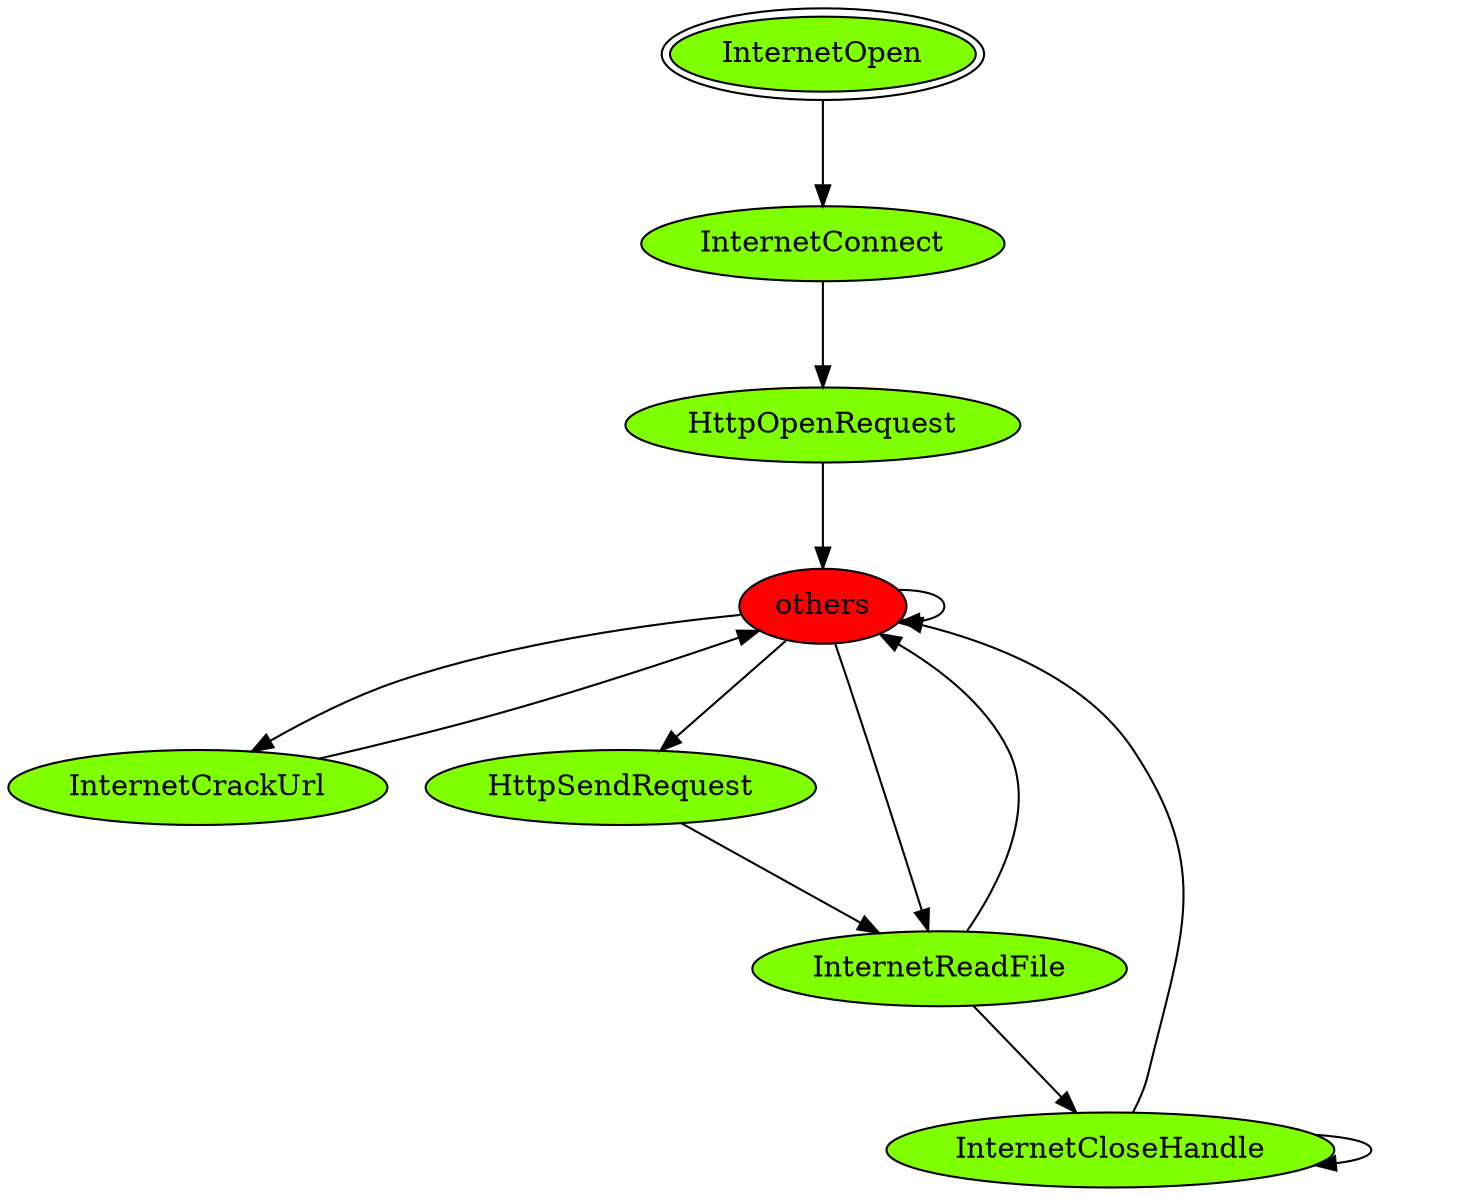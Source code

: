 digraph "./REPORTS/6034/API_PER_CATEGORY/InternetConnect.exe_4724_Windows Internet (WinINet)_API_per_Category_Transition_Matrix" {
	InternetOpen [label=InternetOpen fillcolor=chartreuse peripheries=2 style=filled]
	InternetConnect [label=InternetConnect fillcolor=chartreuse style=filled]
	InternetOpen -> InternetConnect [label=1.0 fontcolor=white]
	HttpOpenRequest [label=HttpOpenRequest fillcolor=chartreuse style=filled]
	InternetConnect -> HttpOpenRequest [label=1.0 fontcolor=white]
	others [label=others fillcolor=red style=filled]
	HttpOpenRequest -> others [label=1.0 fontcolor=white]
	others -> others [label=0.9914 fontcolor=white]
	InternetCrackUrl [label=InternetCrackUrl fillcolor=chartreuse style=filled]
	others -> InternetCrackUrl [label=0.0007 fontcolor=white]
	HttpSendRequest [label=HttpSendRequest fillcolor=chartreuse style=filled]
	others -> HttpSendRequest [label=0.0007 fontcolor=white]
	InternetReadFile [label=InternetReadFile fillcolor=chartreuse style=filled]
	others -> InternetReadFile [label=0.0072 fontcolor=white]
	InternetCrackUrl -> others [label=1.0 fontcolor=white]
	HttpSendRequest -> InternetReadFile [label=1.0 fontcolor=white]
	InternetReadFile -> others [label=0.9091 fontcolor=white]
	InternetCloseHandle [label=InternetCloseHandle fillcolor=chartreuse style=filled]
	InternetReadFile -> InternetCloseHandle [label=0.0909 fontcolor=white]
	InternetCloseHandle -> others [label=0.3333 fontcolor=white]
	InternetCloseHandle -> InternetCloseHandle [label=0.6667 fontcolor=white]
}
